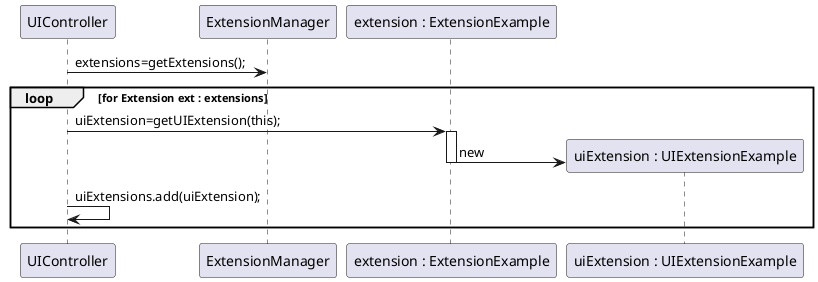   @startuml doc-files/simple_extension_image3.png
  participant UIController as UIC
  participant ExtensionManager as ExtM
  participant "extension : ExtensionExample" as EExample
  participant "uiExtension : UIExtensionExample" as UIExt
  UIC -> ExtM : extensions=getExtensions();
  loop for Extension ext : extensions
  	UIC -> EExample : uiExtension=getUIExtension(this);
  	activate EExample
  	create UIExt
  	EExample -> UIExt : new
  	deactivate EExample
  	UIC -> UIC : uiExtensions.add(uiExtension);
  end
  @enduml
